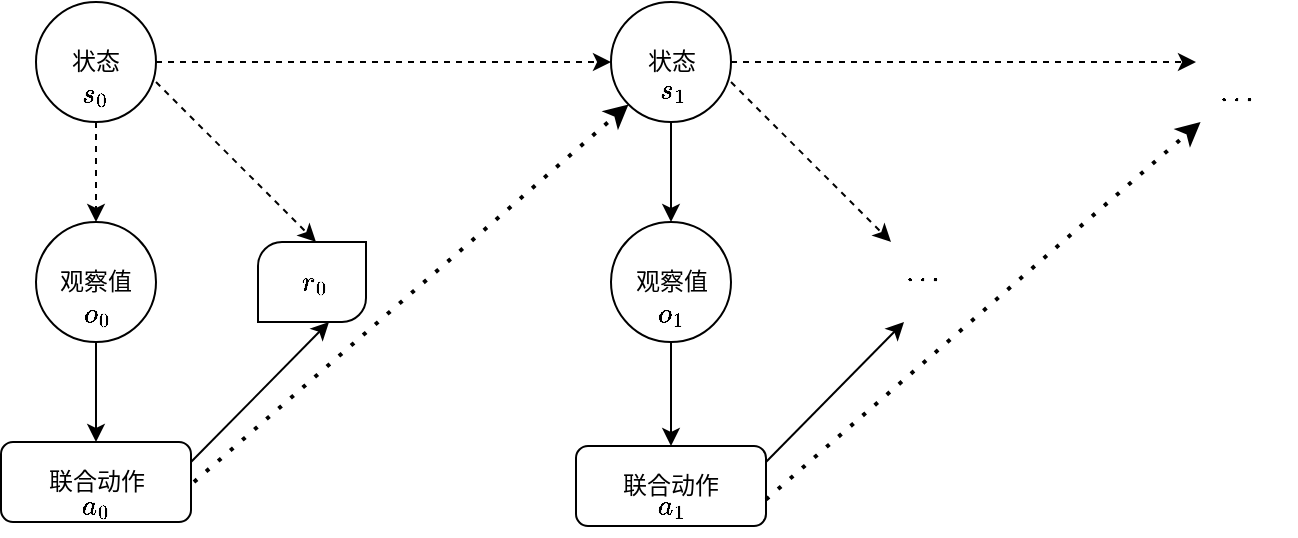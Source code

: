 <mxfile version="17.0.0" type="github">
  <diagram id="hWz_SNzUBFFIVMkBRD-k" name="Page-1">
    <mxGraphModel dx="981" dy="526" grid="1" gridSize="10" guides="1" tooltips="1" connect="1" arrows="1" fold="1" page="1" pageScale="1" pageWidth="827" pageHeight="1169" math="1" shadow="0">
      <root>
        <mxCell id="0" />
        <mxCell id="1" parent="0" />
        <mxCell id="NXF07AQHCv1ULebbsSob-1" value="联合动作&lt;br&gt;" style="rounded=1;whiteSpace=wrap;html=1;" vertex="1" parent="1">
          <mxGeometry x="152.5" y="390" width="95" height="40" as="geometry" />
        </mxCell>
        <mxCell id="NXF07AQHCv1ULebbsSob-5" value="" style="edgeStyle=orthogonalEdgeStyle;rounded=0;orthogonalLoop=1;jettySize=auto;html=1;dashed=1;" edge="1" parent="1" source="NXF07AQHCv1ULebbsSob-2" target="NXF07AQHCv1ULebbsSob-4">
          <mxGeometry relative="1" as="geometry" />
        </mxCell>
        <mxCell id="NXF07AQHCv1ULebbsSob-19" value="" style="edgeStyle=orthogonalEdgeStyle;rounded=0;orthogonalLoop=1;jettySize=auto;html=1;dashed=1;entryX=0;entryY=0.5;entryDx=0;entryDy=0;" edge="1" parent="1" source="NXF07AQHCv1ULebbsSob-2" target="NXF07AQHCv1ULebbsSob-10">
          <mxGeometry relative="1" as="geometry">
            <mxPoint x="300" y="200.0" as="targetPoint" />
          </mxGeometry>
        </mxCell>
        <mxCell id="NXF07AQHCv1ULebbsSob-2" value="状态" style="ellipse;whiteSpace=wrap;html=1;aspect=fixed;" vertex="1" parent="1">
          <mxGeometry x="170" y="170" width="60" height="60" as="geometry" />
        </mxCell>
        <mxCell id="NXF07AQHCv1ULebbsSob-6" value="" style="edgeStyle=orthogonalEdgeStyle;rounded=0;orthogonalLoop=1;jettySize=auto;html=1;" edge="1" parent="1" source="NXF07AQHCv1ULebbsSob-4" target="NXF07AQHCv1ULebbsSob-1">
          <mxGeometry relative="1" as="geometry" />
        </mxCell>
        <mxCell id="NXF07AQHCv1ULebbsSob-4" value="观察值" style="ellipse;whiteSpace=wrap;html=1;aspect=fixed;" vertex="1" parent="1">
          <mxGeometry x="170" y="280" width="60" height="60" as="geometry" />
        </mxCell>
        <mxCell id="NXF07AQHCv1ULebbsSob-7" value="&lt;span&gt;$$a_{0}$$&lt;/span&gt;" style="text;html=1;strokeColor=none;fillColor=none;align=center;verticalAlign=middle;whiteSpace=wrap;rounded=0;" vertex="1" parent="1">
          <mxGeometry x="170" y="407" width="60" height="30" as="geometry" />
        </mxCell>
        <mxCell id="NXF07AQHCv1ULebbsSob-8" value="联合动作&lt;br&gt;" style="rounded=1;whiteSpace=wrap;html=1;" vertex="1" parent="1">
          <mxGeometry x="440" y="392" width="95" height="40" as="geometry" />
        </mxCell>
        <mxCell id="NXF07AQHCv1ULebbsSob-9" value="" style="edgeStyle=orthogonalEdgeStyle;rounded=0;orthogonalLoop=1;jettySize=auto;html=1;" edge="1" parent="1" source="NXF07AQHCv1ULebbsSob-10" target="NXF07AQHCv1ULebbsSob-12">
          <mxGeometry relative="1" as="geometry" />
        </mxCell>
        <mxCell id="NXF07AQHCv1ULebbsSob-22" value="" style="edgeStyle=orthogonalEdgeStyle;rounded=0;orthogonalLoop=1;jettySize=auto;html=1;dashed=1;endArrow=classic;endFill=1;" edge="1" parent="1" source="NXF07AQHCv1ULebbsSob-10">
          <mxGeometry relative="1" as="geometry">
            <mxPoint x="750" y="200" as="targetPoint" />
          </mxGeometry>
        </mxCell>
        <mxCell id="NXF07AQHCv1ULebbsSob-10" value="状态" style="ellipse;whiteSpace=wrap;html=1;aspect=fixed;" vertex="1" parent="1">
          <mxGeometry x="457.5" y="170" width="60" height="60" as="geometry" />
        </mxCell>
        <mxCell id="NXF07AQHCv1ULebbsSob-11" value="" style="edgeStyle=orthogonalEdgeStyle;rounded=0;orthogonalLoop=1;jettySize=auto;html=1;" edge="1" parent="1" source="NXF07AQHCv1ULebbsSob-12" target="NXF07AQHCv1ULebbsSob-8">
          <mxGeometry relative="1" as="geometry" />
        </mxCell>
        <mxCell id="NXF07AQHCv1ULebbsSob-12" value="观察值" style="ellipse;whiteSpace=wrap;html=1;aspect=fixed;" vertex="1" parent="1">
          <mxGeometry x="457.5" y="280" width="60" height="60" as="geometry" />
        </mxCell>
        <mxCell id="NXF07AQHCv1ULebbsSob-13" value="&lt;span&gt;$$a_{1}$$&lt;/span&gt;" style="text;html=1;strokeColor=none;fillColor=none;align=center;verticalAlign=middle;whiteSpace=wrap;rounded=0;" vertex="1" parent="1">
          <mxGeometry x="457.5" y="407" width="60" height="30" as="geometry" />
        </mxCell>
        <mxCell id="NXF07AQHCv1ULebbsSob-14" value="" style="endArrow=classic;html=1;rounded=0;dashed=1;" edge="1" parent="1">
          <mxGeometry width="50" height="50" relative="1" as="geometry">
            <mxPoint x="230" y="210" as="sourcePoint" />
            <mxPoint x="310" y="290" as="targetPoint" />
          </mxGeometry>
        </mxCell>
        <mxCell id="NXF07AQHCv1ULebbsSob-15" value="" style="verticalLabelPosition=bottom;verticalAlign=top;html=1;shape=mxgraph.basic.diag_round_rect;dx=6;" vertex="1" parent="1">
          <mxGeometry x="281" y="290" width="54" height="40" as="geometry" />
        </mxCell>
        <mxCell id="NXF07AQHCv1ULebbsSob-16" value="&lt;span&gt;$$r_{0}$$&lt;/span&gt;" style="text;html=1;strokeColor=none;fillColor=none;align=center;verticalAlign=middle;whiteSpace=wrap;rounded=0;" vertex="1" parent="1">
          <mxGeometry x="279" y="295" width="60" height="30" as="geometry" />
        </mxCell>
        <mxCell id="NXF07AQHCv1ULebbsSob-17" value="" style="endArrow=classic;html=1;rounded=0;" edge="1" parent="1">
          <mxGeometry width="50" height="50" relative="1" as="geometry">
            <mxPoint x="247.5" y="400" as="sourcePoint" />
            <mxPoint x="316.5" y="330" as="targetPoint" />
          </mxGeometry>
        </mxCell>
        <mxCell id="NXF07AQHCv1ULebbsSob-20" value="" style="endArrow=classic;dashed=1;html=1;dashPattern=1 3;strokeWidth=2;rounded=0;endFill=1;entryX=0;entryY=1;entryDx=0;entryDy=0;" edge="1" parent="1" target="NXF07AQHCv1ULebbsSob-10">
          <mxGeometry width="50" height="50" relative="1" as="geometry">
            <mxPoint x="249" y="410" as="sourcePoint" />
            <mxPoint x="490" y="220" as="targetPoint" />
          </mxGeometry>
        </mxCell>
        <mxCell id="NXF07AQHCv1ULebbsSob-23" value="" style="endArrow=classic;html=1;rounded=0;dashed=1;" edge="1" parent="1">
          <mxGeometry width="50" height="50" relative="1" as="geometry">
            <mxPoint x="517.5" y="210" as="sourcePoint" />
            <mxPoint x="597.5" y="290" as="targetPoint" />
          </mxGeometry>
        </mxCell>
        <mxCell id="NXF07AQHCv1ULebbsSob-24" value="" style="endArrow=classic;html=1;rounded=0;" edge="1" parent="1">
          <mxGeometry width="50" height="50" relative="1" as="geometry">
            <mxPoint x="535" y="400.0" as="sourcePoint" />
            <mxPoint x="604" y="330.0" as="targetPoint" />
          </mxGeometry>
        </mxCell>
        <mxCell id="NXF07AQHCv1ULebbsSob-26" value="" style="endArrow=classic;dashed=1;html=1;dashPattern=1 3;strokeWidth=2;rounded=0;endFill=1;entryX=0;entryY=1;entryDx=0;entryDy=0;" edge="1" parent="1">
          <mxGeometry width="50" height="50" relative="1" as="geometry">
            <mxPoint x="535" y="418.79" as="sourcePoint" />
            <mxPoint x="752.287" y="230.003" as="targetPoint" />
          </mxGeometry>
        </mxCell>
        <mxCell id="NXF07AQHCv1ULebbsSob-27" value="&lt;span&gt;$$\dots$$&lt;/span&gt;" style="text;html=1;strokeColor=none;fillColor=none;align=center;verticalAlign=middle;whiteSpace=wrap;rounded=0;" vertex="1" parent="1">
          <mxGeometry x="740" y="200" width="60" height="30" as="geometry" />
        </mxCell>
        <mxCell id="NXF07AQHCv1ULebbsSob-28" value="&lt;span&gt;$$\dots$$&lt;/span&gt;" style="text;html=1;strokeColor=none;fillColor=none;align=center;verticalAlign=middle;whiteSpace=wrap;rounded=0;" vertex="1" parent="1">
          <mxGeometry x="583" y="290" width="60" height="30" as="geometry" />
        </mxCell>
        <mxCell id="NXF07AQHCv1ULebbsSob-29" value="&lt;span style=&quot;color: rgb(0, 0, 0); font-family: helvetica; font-size: 12px; font-style: normal; font-weight: 400; letter-spacing: normal; text-align: center; text-indent: 0px; text-transform: none; word-spacing: 0px; background-color: rgb(248, 249, 250); display: inline; float: none;&quot;&gt;$$s_{0}$$&lt;/span&gt;" style="text;whiteSpace=wrap;html=1;" vertex="1" parent="1">
          <mxGeometry x="191" y="190" width="30" height="30" as="geometry" />
        </mxCell>
        <mxCell id="NXF07AQHCv1ULebbsSob-30" value="&lt;span style=&quot;color: rgb(0 , 0 , 0) ; font-family: &amp;#34;helvetica&amp;#34; ; font-size: 12px ; font-style: normal ; font-weight: 400 ; letter-spacing: normal ; text-align: center ; text-indent: 0px ; text-transform: none ; word-spacing: 0px ; background-color: rgb(248 , 249 , 250) ; display: inline ; float: none&quot;&gt;$$s_{1}$$&lt;/span&gt;" style="text;whiteSpace=wrap;html=1;" vertex="1" parent="1">
          <mxGeometry x="480" y="188" width="60" height="30" as="geometry" />
        </mxCell>
        <mxCell id="NXF07AQHCv1ULebbsSob-31" value="&lt;span style=&quot;color: rgb(0, 0, 0); font-family: helvetica; font-size: 12px; font-style: normal; font-weight: 400; letter-spacing: normal; text-align: center; text-indent: 0px; text-transform: none; word-spacing: 0px; background-color: rgb(248, 249, 250); display: inline; float: none;&quot;&gt;$$o_{0}$$&lt;/span&gt;" style="text;whiteSpace=wrap;html=1;" vertex="1" parent="1">
          <mxGeometry x="192" y="300" width="30" height="30" as="geometry" />
        </mxCell>
        <mxCell id="NXF07AQHCv1ULebbsSob-32" value="&lt;span style=&quot;color: rgb(0 , 0 , 0) ; font-family: &amp;#34;helvetica&amp;#34; ; font-size: 12px ; font-style: normal ; font-weight: 400 ; letter-spacing: normal ; text-align: center ; text-indent: 0px ; text-transform: none ; word-spacing: 0px ; background-color: rgb(248 , 249 , 250) ; display: inline ; float: none&quot;&gt;$$o_{1}$$&lt;/span&gt;" style="text;whiteSpace=wrap;html=1;" vertex="1" parent="1">
          <mxGeometry x="479" y="300" width="30" height="30" as="geometry" />
        </mxCell>
      </root>
    </mxGraphModel>
  </diagram>
</mxfile>
